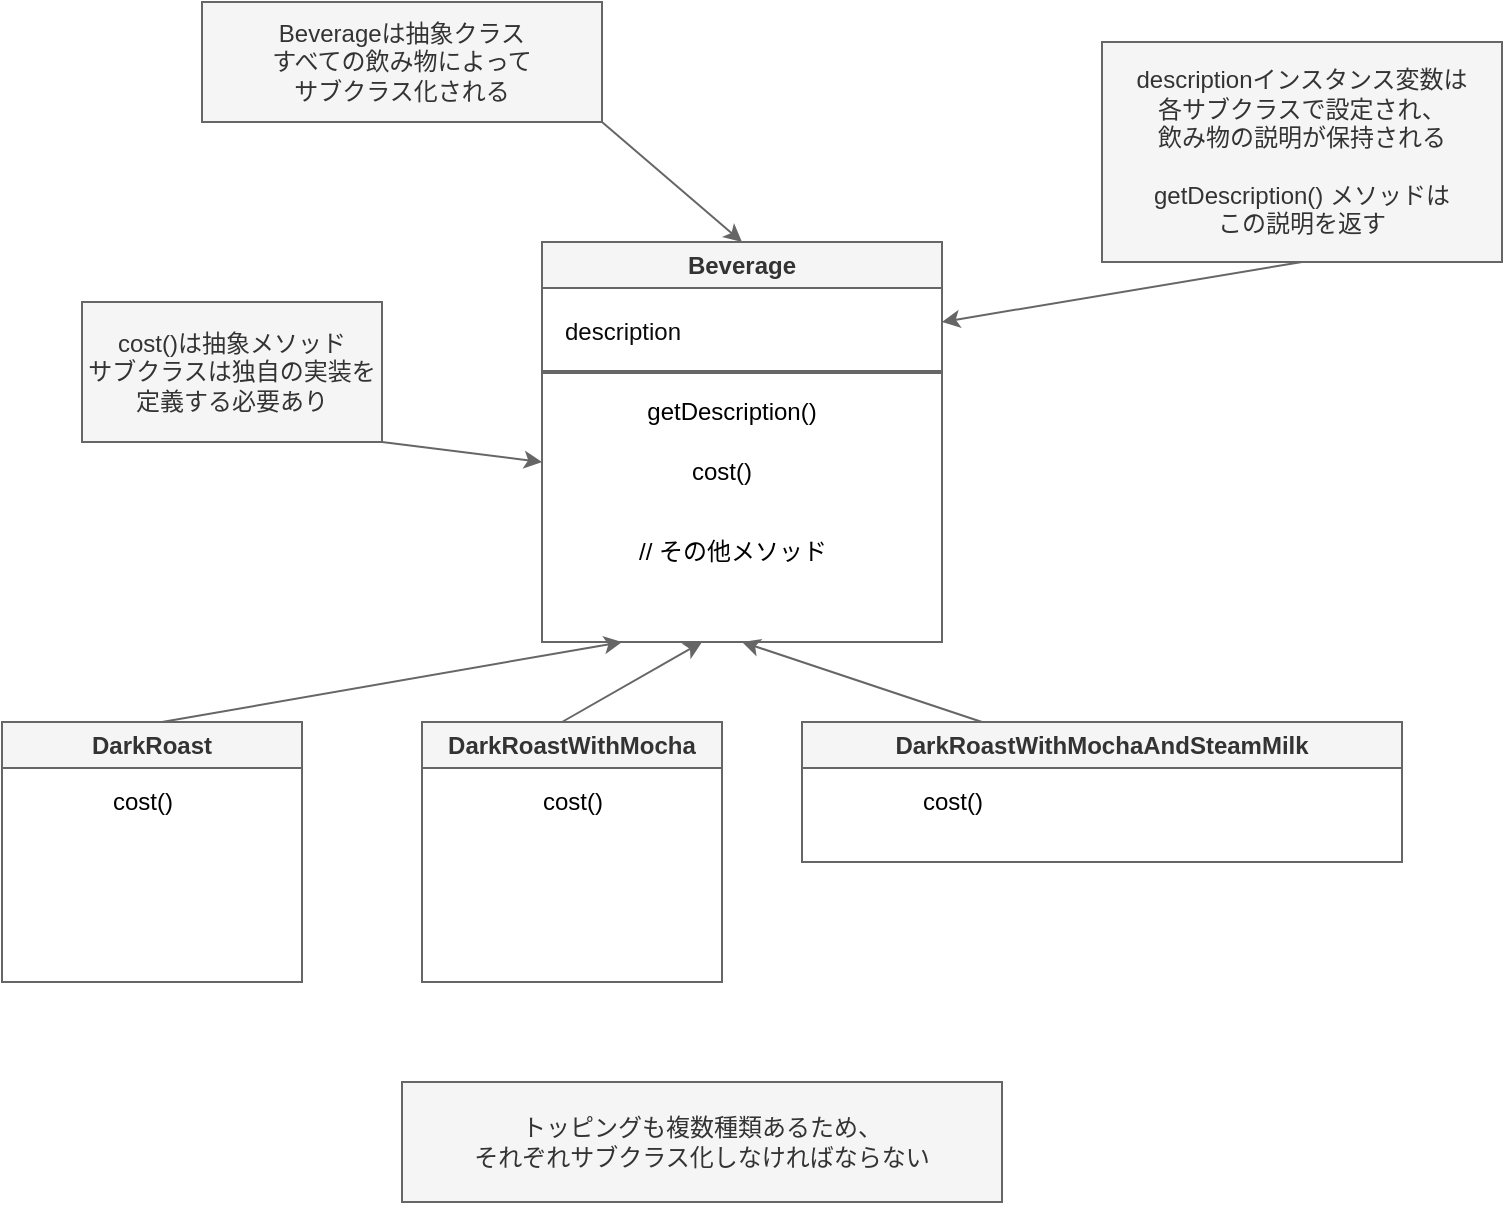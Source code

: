 <mxfile>
    <diagram id="VPJFWxz9HFjDk0u8JL8u" name="ページ1">
        <mxGraphModel dx="1142" dy="1707" grid="0" gridSize="10" guides="1" tooltips="1" connect="1" arrows="1" fold="1" page="1" pageScale="1" pageWidth="827" pageHeight="1169" background="#FFFFFF" math="0" shadow="0">
            <root>
                <mxCell id="0"/>
                <mxCell id="1" parent="0"/>
                <mxCell id="2" value="Beverage" style="swimlane;whiteSpace=wrap;html=1;fillColor=#f5f5f5;fontColor=#333333;strokeColor=#666666;" vertex="1" parent="1">
                    <mxGeometry x="310" y="90" width="200" height="200" as="geometry">
                        <mxRectangle x="310" y="90" width="90" height="30" as="alternateBounds"/>
                    </mxGeometry>
                </mxCell>
                <mxCell id="3" value="description" style="text;html=1;align=center;verticalAlign=middle;resizable=0;points=[];autosize=1;fontColor=#0a0a0a;" vertex="1" parent="2">
                    <mxGeometry y="30" width="80" height="30" as="geometry"/>
                </mxCell>
                <mxCell id="4" value="" style="line;strokeWidth=2;html=1;fillColor=#f5f5f5;fontColor=#333333;strokeColor=#666666;" vertex="1" parent="2">
                    <mxGeometry y="60" width="200" height="10" as="geometry"/>
                </mxCell>
                <mxCell id="5" value="getDescription()" style="text;html=1;align=center;verticalAlign=middle;whiteSpace=wrap;rounded=0;fontColor=#000000;" vertex="1" parent="2">
                    <mxGeometry x="40" y="70" width="110" height="30" as="geometry"/>
                </mxCell>
                <mxCell id="6" value="cost()" style="text;html=1;align=center;verticalAlign=middle;whiteSpace=wrap;rounded=0;fontColor=#000000;" vertex="1" parent="2">
                    <mxGeometry x="60" y="100" width="60" height="30" as="geometry"/>
                </mxCell>
                <mxCell id="7" value="// その他メソッド" style="text;html=1;align=center;verticalAlign=middle;resizable=0;points=[];autosize=1;fontColor=#000000;" vertex="1" parent="2">
                    <mxGeometry x="35" y="140" width="120" height="30" as="geometry"/>
                </mxCell>
                <mxCell id="27" value="" style="endArrow=classic;html=1;fillColor=#f5f5f5;strokeColor=#666666;" edge="1" parent="2">
                    <mxGeometry width="50" height="50" relative="1" as="geometry">
                        <mxPoint x="10" y="240" as="sourcePoint"/>
                        <mxPoint x="80" y="200" as="targetPoint"/>
                    </mxGeometry>
                </mxCell>
                <mxCell id="11" value="Beverageは抽象クラス&lt;br&gt;すべての飲み物によって&lt;br&gt;サブクラス化される" style="rounded=0;whiteSpace=wrap;html=1;fillColor=#f5f5f5;align=center;fontColor=#333333;strokeColor=#666666;" vertex="1" parent="1">
                    <mxGeometry x="140" y="-30" width="200" height="60" as="geometry"/>
                </mxCell>
                <mxCell id="13" value="" style="endArrow=classic;html=1;entryX=0.5;entryY=0;entryDx=0;entryDy=0;fillColor=#f5f5f5;strokeColor=#666666;" edge="1" parent="1" target="2">
                    <mxGeometry width="50" height="50" relative="1" as="geometry">
                        <mxPoint x="340" y="30" as="sourcePoint"/>
                        <mxPoint x="390" y="-20" as="targetPoint"/>
                    </mxGeometry>
                </mxCell>
                <mxCell id="15" value="descriptionインスタンス変数は&lt;br&gt;各サブクラスで設定され、&lt;br&gt;飲み物の説明が保持される&lt;br&gt;&lt;br&gt;getDescription() メソッドは&lt;br&gt;この説明を返す" style="rounded=0;whiteSpace=wrap;html=1;fillColor=#f5f5f5;align=center;labelBackgroundColor=none;strokeColor=#666666;fontColor=#333333;" vertex="1" parent="1">
                    <mxGeometry x="590" y="-10" width="200" height="110" as="geometry"/>
                </mxCell>
                <mxCell id="16" value="" style="endArrow=classic;html=1;exitX=0.5;exitY=1;exitDx=0;exitDy=0;fillColor=#f5f5f5;strokeColor=#666666;" edge="1" parent="1" source="15">
                    <mxGeometry width="50" height="50" relative="1" as="geometry">
                        <mxPoint x="700" y="220" as="sourcePoint"/>
                        <mxPoint x="510" y="130" as="targetPoint"/>
                    </mxGeometry>
                </mxCell>
                <mxCell id="17" value="" style="endArrow=classic;html=1;fillColor=#f5f5f5;strokeColor=#666666;" edge="1" parent="1">
                    <mxGeometry width="50" height="50" relative="1" as="geometry">
                        <mxPoint x="230" y="190" as="sourcePoint"/>
                        <mxPoint x="310" y="200" as="targetPoint"/>
                    </mxGeometry>
                </mxCell>
                <mxCell id="18" value="cost()は抽象メソッド&lt;br&gt;サブクラスは独自の実装を定義する必要あり" style="rounded=0;whiteSpace=wrap;html=1;fillColor=#f5f5f5;fontColor=#333333;strokeColor=#666666;" vertex="1" parent="1">
                    <mxGeometry x="80" y="120" width="150" height="70" as="geometry"/>
                </mxCell>
                <mxCell id="19" value="DarkRoast" style="swimlane;whiteSpace=wrap;html=1;fillColor=#f5f5f5;fontColor=#333333;strokeColor=#666666;" vertex="1" parent="1">
                    <mxGeometry x="40" y="330" width="150" height="130" as="geometry"/>
                </mxCell>
                <mxCell id="20" value="cost()" style="text;html=1;align=center;verticalAlign=middle;resizable=0;points=[];autosize=1;fontColor=#000000;" vertex="1" parent="1">
                    <mxGeometry x="85" y="355" width="50" height="30" as="geometry"/>
                </mxCell>
                <mxCell id="21" value="DarkRoastWithMocha" style="swimlane;whiteSpace=wrap;html=1;fillColor=#f5f5f5;fontColor=#333333;strokeColor=#666666;" vertex="1" parent="1">
                    <mxGeometry x="250" y="330" width="150" height="130" as="geometry"/>
                </mxCell>
                <mxCell id="22" value="cost()" style="text;html=1;align=center;verticalAlign=middle;resizable=0;points=[];autosize=1;fontColor=#000000;" vertex="1" parent="21">
                    <mxGeometry x="50" y="25" width="50" height="30" as="geometry"/>
                </mxCell>
                <mxCell id="23" value="DarkRoastWithMochaAndSteamMilk" style="swimlane;whiteSpace=wrap;html=1;fillColor=#f5f5f5;fontColor=#333333;strokeColor=#666666;" vertex="1" parent="1">
                    <mxGeometry x="440" y="330" width="300" height="70" as="geometry"/>
                </mxCell>
                <mxCell id="24" value="cost()" style="text;html=1;align=center;verticalAlign=middle;resizable=0;points=[];autosize=1;fontColor=#000000;" vertex="1" parent="23">
                    <mxGeometry x="50" y="25" width="50" height="30" as="geometry"/>
                </mxCell>
                <mxCell id="26" value="" style="endArrow=classic;html=1;entryX=0.5;entryY=1;entryDx=0;entryDy=0;fillColor=#f5f5f5;strokeColor=#666666;" edge="1" parent="1" target="2">
                    <mxGeometry width="50" height="50" relative="1" as="geometry">
                        <mxPoint x="530" y="330" as="sourcePoint"/>
                        <mxPoint x="580" y="280" as="targetPoint"/>
                    </mxGeometry>
                </mxCell>
                <mxCell id="28" value="" style="endArrow=classic;html=1;fillColor=#f5f5f5;strokeColor=#666666;" edge="1" parent="1">
                    <mxGeometry width="50" height="50" relative="1" as="geometry">
                        <mxPoint x="120" y="330" as="sourcePoint"/>
                        <mxPoint x="350" y="290" as="targetPoint"/>
                    </mxGeometry>
                </mxCell>
                <mxCell id="29" value="トッピングも複数種類あるため、&lt;br&gt;それぞれサブクラス化しなければならない" style="rounded=0;whiteSpace=wrap;html=1;fillColor=#f5f5f5;fontColor=#333333;strokeColor=#666666;" vertex="1" parent="1">
                    <mxGeometry x="240" y="510" width="300" height="60" as="geometry"/>
                </mxCell>
            </root>
        </mxGraphModel>
    </diagram>
</mxfile>
